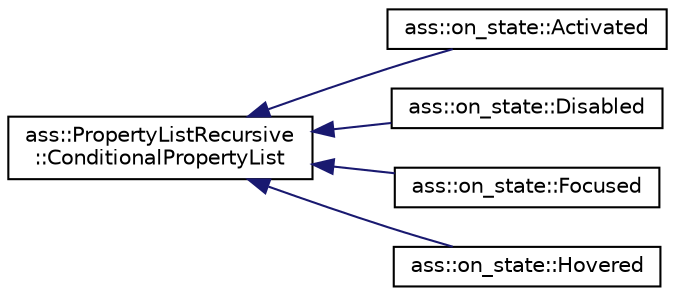 digraph "Graphical Class Hierarchy"
{
 // LATEX_PDF_SIZE
  edge [fontname="Helvetica",fontsize="10",labelfontname="Helvetica",labelfontsize="10"];
  node [fontname="Helvetica",fontsize="10",shape=record];
  rankdir="LR";
  Node0 [label="ass::PropertyListRecursive\l::ConditionalPropertyList",height=0.2,width=0.4,color="black", fillcolor="white", style="filled",URL="$structass_1_1PropertyListRecursive_1_1ConditionalPropertyList.html",tooltip=" "];
  Node0 -> Node1 [dir="back",color="midnightblue",fontsize="10",style="solid",fontname="Helvetica"];
  Node1 [label="ass::on_state::Activated",height=0.2,width=0.4,color="black", fillcolor="white", style="filled",URL="$structass_1_1on__state_1_1Activated.html",tooltip=" "];
  Node0 -> Node2 [dir="back",color="midnightblue",fontsize="10",style="solid",fontname="Helvetica"];
  Node2 [label="ass::on_state::Disabled",height=0.2,width=0.4,color="black", fillcolor="white", style="filled",URL="$structass_1_1on__state_1_1Disabled.html",tooltip=" "];
  Node0 -> Node3 [dir="back",color="midnightblue",fontsize="10",style="solid",fontname="Helvetica"];
  Node3 [label="ass::on_state::Focused",height=0.2,width=0.4,color="black", fillcolor="white", style="filled",URL="$structass_1_1on__state_1_1Focused.html",tooltip=" "];
  Node0 -> Node4 [dir="back",color="midnightblue",fontsize="10",style="solid",fontname="Helvetica"];
  Node4 [label="ass::on_state::Hovered",height=0.2,width=0.4,color="black", fillcolor="white", style="filled",URL="$structass_1_1on__state_1_1Hovered.html",tooltip=" "];
}
